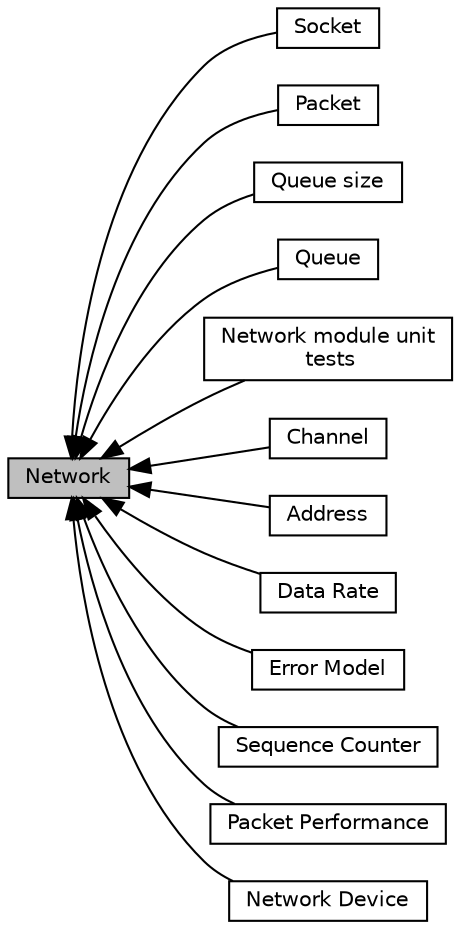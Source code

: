 digraph "Network"
{
  edge [fontname="Helvetica",fontsize="10",labelfontname="Helvetica",labelfontsize="10"];
  node [fontname="Helvetica",fontsize="10",shape=box];
  rankdir=LR;
  Node13 [label="Socket",height=0.2,width=0.4,color="black", fillcolor="white", style="filled",URL="$group__socket.html",tooltip=" "];
  Node8 [label="Packet",height=0.2,width=0.4,color="black", fillcolor="white", style="filled",URL="$group__packet.html",tooltip=" "];
  Node1 [label="Network",height=0.2,width=0.4,color="black", fillcolor="grey75", style="filled", fontcolor="black",tooltip="This section documents the API of the ns-3 network module."];
  Node11 [label="Queue size",height=0.2,width=0.4,color="black", fillcolor="white", style="filled",URL="$group__queuesize.html",tooltip=" "];
  Node10 [label="Queue",height=0.2,width=0.4,color="black", fillcolor="white", style="filled",URL="$group__queue.html",tooltip=" "];
  Node7 [label="Network module unit\l tests",height=0.2,width=0.4,color="black", fillcolor="white", style="filled",URL="$group__network-test.html",tooltip=" "];
  Node3 [label="Channel",height=0.2,width=0.4,color="black", fillcolor="white", style="filled",URL="$group__channel.html",tooltip=" "];
  Node2 [label="Address",height=0.2,width=0.4,color="black", fillcolor="white", style="filled",URL="$group__address.html",tooltip="Network Address abstractions, including MAC, IPv4 and IPv6."];
  Node4 [label="Data Rate",height=0.2,width=0.4,color="black", fillcolor="white", style="filled",URL="$group__datarate.html",tooltip=" "];
  Node5 [label="Error Model",height=0.2,width=0.4,color="black", fillcolor="white", style="filled",URL="$group__errormodel.html",tooltip=" "];
  Node12 [label="Sequence Counter",height=0.2,width=0.4,color="black", fillcolor="white", style="filled",URL="$group__seq-counters.html",tooltip="\"sequence number\" classes"];
  Node9 [label="Packet Performance",height=0.2,width=0.4,color="black", fillcolor="white", style="filled",URL="$group__packetperf.html",tooltip="The current implementation of the byte buffers and tag list is based on COW (Copy On Write."];
  Node6 [label="Network Device",height=0.2,width=0.4,color="black", fillcolor="white", style="filled",URL="$group__netdevice.html",tooltip=" "];
  Node1->Node2 [shape=plaintext, dir="back", style="solid"];
  Node1->Node3 [shape=plaintext, dir="back", style="solid"];
  Node1->Node4 [shape=plaintext, dir="back", style="solid"];
  Node1->Node5 [shape=plaintext, dir="back", style="solid"];
  Node1->Node6 [shape=plaintext, dir="back", style="solid"];
  Node1->Node7 [shape=plaintext, dir="back", style="solid"];
  Node1->Node8 [shape=plaintext, dir="back", style="solid"];
  Node1->Node9 [shape=plaintext, dir="back", style="solid"];
  Node1->Node10 [shape=plaintext, dir="back", style="solid"];
  Node1->Node11 [shape=plaintext, dir="back", style="solid"];
  Node1->Node12 [shape=plaintext, dir="back", style="solid"];
  Node1->Node13 [shape=plaintext, dir="back", style="solid"];
}
